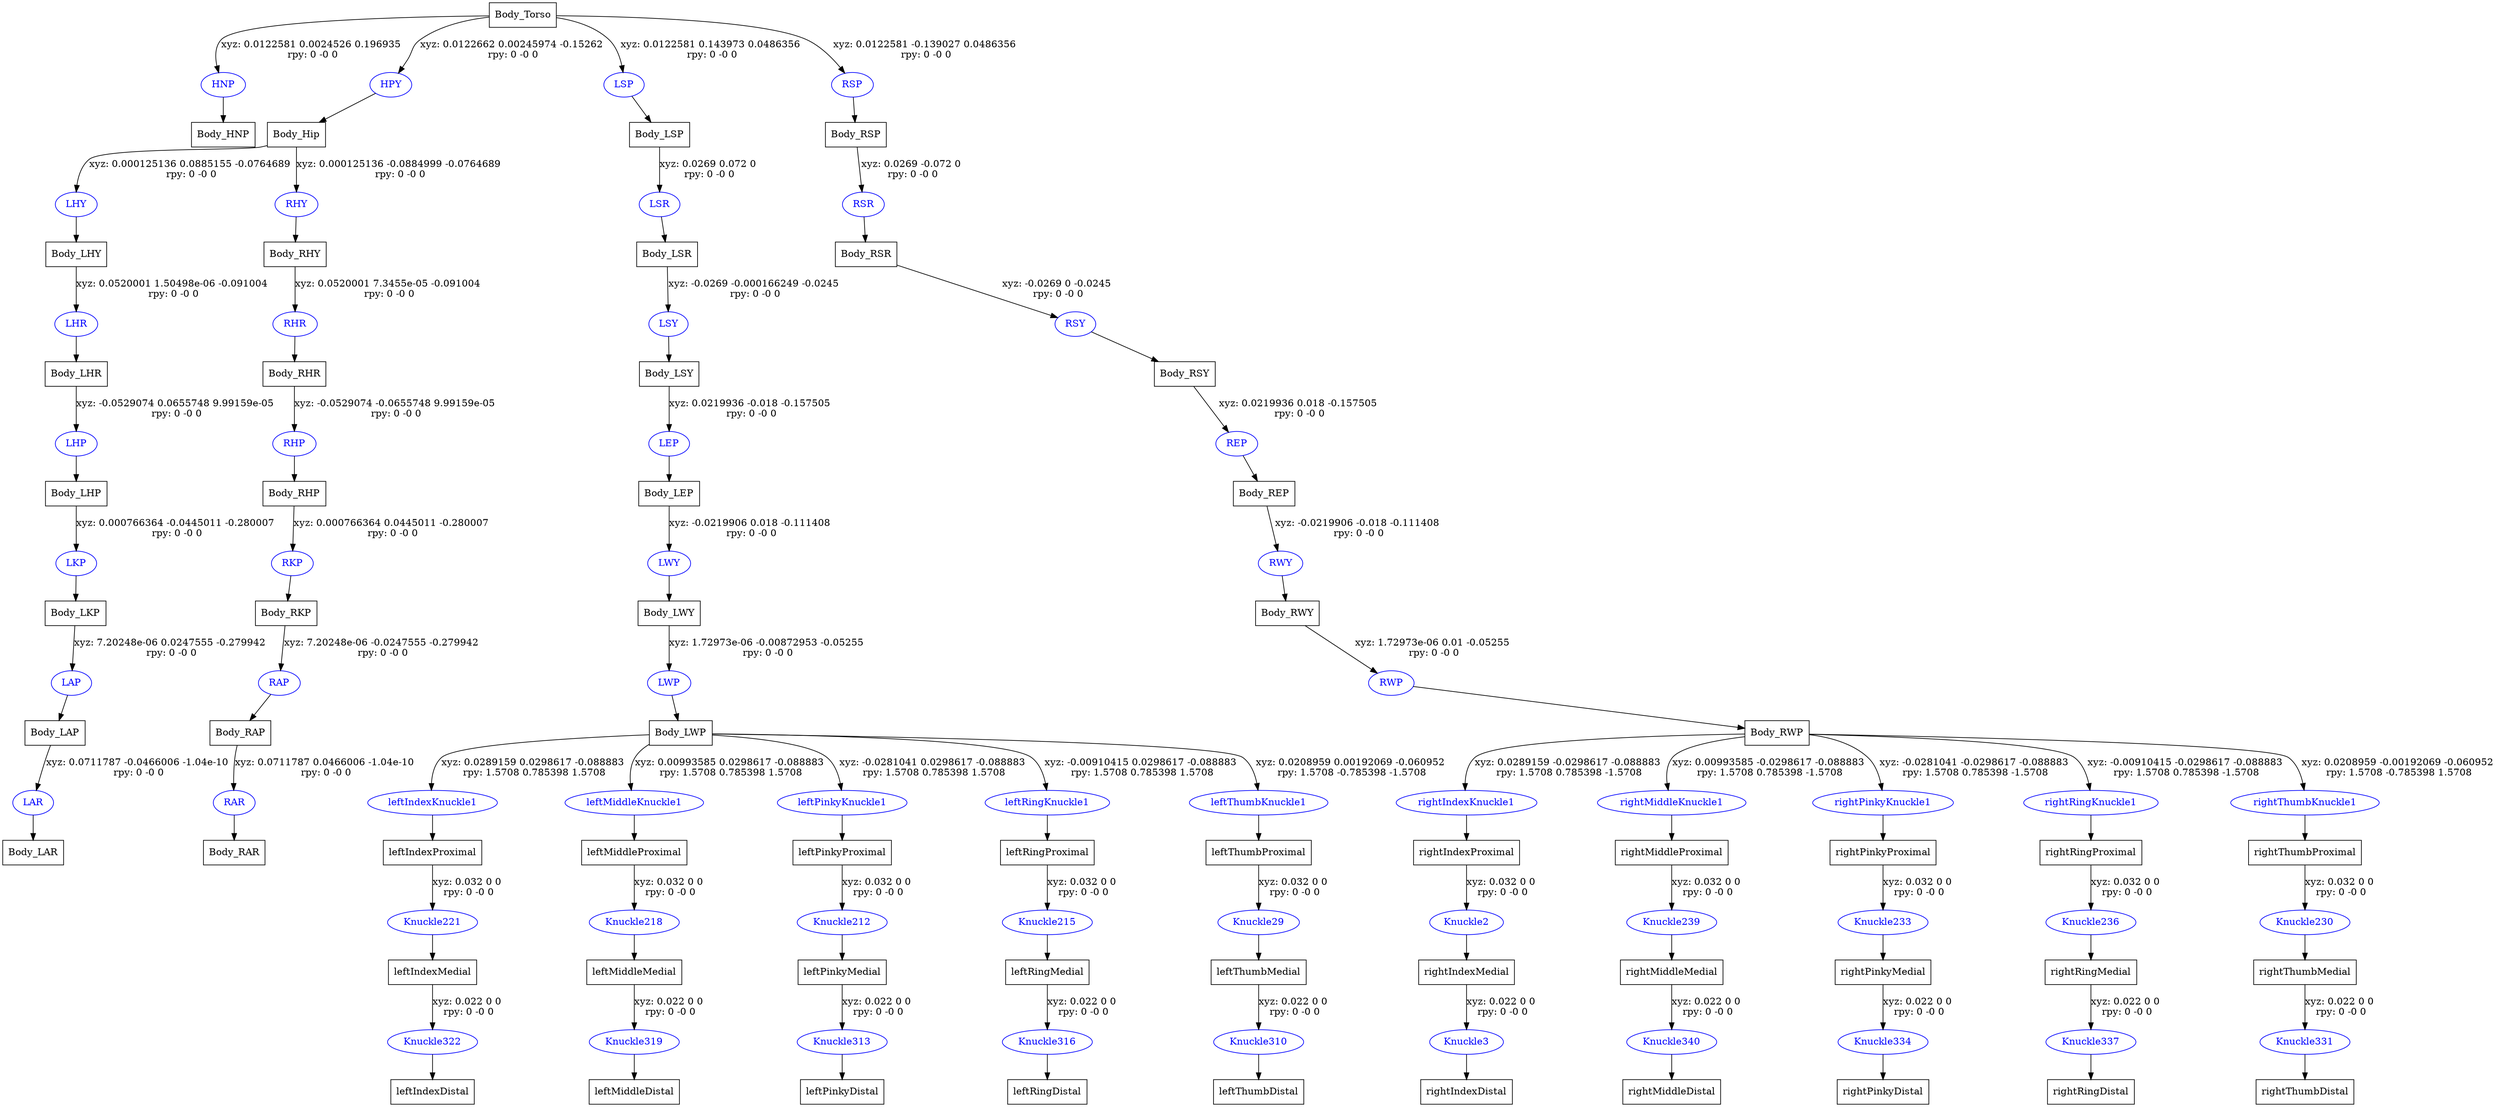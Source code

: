 digraph G {
node [shape=box];
"Body_Torso" [label="Body_Torso"];
"Body_HNP" [label="Body_HNP"];
"Body_Hip" [label="Body_Hip"];
"Body_LHY" [label="Body_LHY"];
"Body_LHR" [label="Body_LHR"];
"Body_LHP" [label="Body_LHP"];
"Body_LKP" [label="Body_LKP"];
"Body_LAP" [label="Body_LAP"];
"Body_LAR" [label="Body_LAR"];
"Body_RHY" [label="Body_RHY"];
"Body_RHR" [label="Body_RHR"];
"Body_RHP" [label="Body_RHP"];
"Body_RKP" [label="Body_RKP"];
"Body_RAP" [label="Body_RAP"];
"Body_RAR" [label="Body_RAR"];
"Body_LSP" [label="Body_LSP"];
"Body_LSR" [label="Body_LSR"];
"Body_LSY" [label="Body_LSY"];
"Body_LEP" [label="Body_LEP"];
"Body_LWY" [label="Body_LWY"];
"Body_LWP" [label="Body_LWP"];
"leftIndexProximal" [label="leftIndexProximal"];
"leftIndexMedial" [label="leftIndexMedial"];
"leftIndexDistal" [label="leftIndexDistal"];
"leftMiddleProximal" [label="leftMiddleProximal"];
"leftMiddleMedial" [label="leftMiddleMedial"];
"leftMiddleDistal" [label="leftMiddleDistal"];
"leftPinkyProximal" [label="leftPinkyProximal"];
"leftPinkyMedial" [label="leftPinkyMedial"];
"leftPinkyDistal" [label="leftPinkyDistal"];
"leftRingProximal" [label="leftRingProximal"];
"leftRingMedial" [label="leftRingMedial"];
"leftRingDistal" [label="leftRingDistal"];
"leftThumbProximal" [label="leftThumbProximal"];
"leftThumbMedial" [label="leftThumbMedial"];
"leftThumbDistal" [label="leftThumbDistal"];
"Body_RSP" [label="Body_RSP"];
"Body_RSR" [label="Body_RSR"];
"Body_RSY" [label="Body_RSY"];
"Body_REP" [label="Body_REP"];
"Body_RWY" [label="Body_RWY"];
"Body_RWP" [label="Body_RWP"];
"rightIndexProximal" [label="rightIndexProximal"];
"rightIndexMedial" [label="rightIndexMedial"];
"rightIndexDistal" [label="rightIndexDistal"];
"rightMiddleProximal" [label="rightMiddleProximal"];
"rightMiddleMedial" [label="rightMiddleMedial"];
"rightMiddleDistal" [label="rightMiddleDistal"];
"rightPinkyProximal" [label="rightPinkyProximal"];
"rightPinkyMedial" [label="rightPinkyMedial"];
"rightPinkyDistal" [label="rightPinkyDistal"];
"rightRingProximal" [label="rightRingProximal"];
"rightRingMedial" [label="rightRingMedial"];
"rightRingDistal" [label="rightRingDistal"];
"rightThumbProximal" [label="rightThumbProximal"];
"rightThumbMedial" [label="rightThumbMedial"];
"rightThumbDistal" [label="rightThumbDistal"];
node [shape=ellipse, color=blue, fontcolor=blue];
"Body_Torso" -> "HNP" [label="xyz: 0.0122581 0.0024526 0.196935 \nrpy: 0 -0 0"]
"HNP" -> "Body_HNP"
"Body_Torso" -> "HPY" [label="xyz: 0.0122662 0.00245974 -0.15262 \nrpy: 0 -0 0"]
"HPY" -> "Body_Hip"
"Body_Hip" -> "LHY" [label="xyz: 0.000125136 0.0885155 -0.0764689 \nrpy: 0 -0 0"]
"LHY" -> "Body_LHY"
"Body_LHY" -> "LHR" [label="xyz: 0.0520001 1.50498e-06 -0.091004 \nrpy: 0 -0 0"]
"LHR" -> "Body_LHR"
"Body_LHR" -> "LHP" [label="xyz: -0.0529074 0.0655748 9.99159e-05 \nrpy: 0 -0 0"]
"LHP" -> "Body_LHP"
"Body_LHP" -> "LKP" [label="xyz: 0.000766364 -0.0445011 -0.280007 \nrpy: 0 -0 0"]
"LKP" -> "Body_LKP"
"Body_LKP" -> "LAP" [label="xyz: 7.20248e-06 0.0247555 -0.279942 \nrpy: 0 -0 0"]
"LAP" -> "Body_LAP"
"Body_LAP" -> "LAR" [label="xyz: 0.0711787 -0.0466006 -1.04e-10 \nrpy: 0 -0 0"]
"LAR" -> "Body_LAR"
"Body_Hip" -> "RHY" [label="xyz: 0.000125136 -0.0884999 -0.0764689 \nrpy: 0 -0 0"]
"RHY" -> "Body_RHY"
"Body_RHY" -> "RHR" [label="xyz: 0.0520001 7.3455e-05 -0.091004 \nrpy: 0 -0 0"]
"RHR" -> "Body_RHR"
"Body_RHR" -> "RHP" [label="xyz: -0.0529074 -0.0655748 9.99159e-05 \nrpy: 0 -0 0"]
"RHP" -> "Body_RHP"
"Body_RHP" -> "RKP" [label="xyz: 0.000766364 0.0445011 -0.280007 \nrpy: 0 -0 0"]
"RKP" -> "Body_RKP"
"Body_RKP" -> "RAP" [label="xyz: 7.20248e-06 -0.0247555 -0.279942 \nrpy: 0 -0 0"]
"RAP" -> "Body_RAP"
"Body_RAP" -> "RAR" [label="xyz: 0.0711787 0.0466006 -1.04e-10 \nrpy: 0 -0 0"]
"RAR" -> "Body_RAR"
"Body_Torso" -> "LSP" [label="xyz: 0.0122581 0.143973 0.0486356 \nrpy: 0 -0 0"]
"LSP" -> "Body_LSP"
"Body_LSP" -> "LSR" [label="xyz: 0.0269 0.072 0 \nrpy: 0 -0 0"]
"LSR" -> "Body_LSR"
"Body_LSR" -> "LSY" [label="xyz: -0.0269 -0.000166249 -0.0245 \nrpy: 0 -0 0"]
"LSY" -> "Body_LSY"
"Body_LSY" -> "LEP" [label="xyz: 0.0219936 -0.018 -0.157505 \nrpy: 0 -0 0"]
"LEP" -> "Body_LEP"
"Body_LEP" -> "LWY" [label="xyz: -0.0219906 0.018 -0.111408 \nrpy: 0 -0 0"]
"LWY" -> "Body_LWY"
"Body_LWY" -> "LWP" [label="xyz: 1.72973e-06 -0.00872953 -0.05255 \nrpy: 0 -0 0"]
"LWP" -> "Body_LWP"
"Body_LWP" -> "leftIndexKnuckle1" [label="xyz: 0.0289159 0.0298617 -0.088883 \nrpy: 1.5708 0.785398 1.5708"]
"leftIndexKnuckle1" -> "leftIndexProximal"
"leftIndexProximal" -> "Knuckle221" [label="xyz: 0.032 0 0 \nrpy: 0 -0 0"]
"Knuckle221" -> "leftIndexMedial"
"leftIndexMedial" -> "Knuckle322" [label="xyz: 0.022 0 0 \nrpy: 0 -0 0"]
"Knuckle322" -> "leftIndexDistal"
"Body_LWP" -> "leftMiddleKnuckle1" [label="xyz: 0.00993585 0.0298617 -0.088883 \nrpy: 1.5708 0.785398 1.5708"]
"leftMiddleKnuckle1" -> "leftMiddleProximal"
"leftMiddleProximal" -> "Knuckle218" [label="xyz: 0.032 0 0 \nrpy: 0 -0 0"]
"Knuckle218" -> "leftMiddleMedial"
"leftMiddleMedial" -> "Knuckle319" [label="xyz: 0.022 0 0 \nrpy: 0 -0 0"]
"Knuckle319" -> "leftMiddleDistal"
"Body_LWP" -> "leftPinkyKnuckle1" [label="xyz: -0.0281041 0.0298617 -0.088883 \nrpy: 1.5708 0.785398 1.5708"]
"leftPinkyKnuckle1" -> "leftPinkyProximal"
"leftPinkyProximal" -> "Knuckle212" [label="xyz: 0.032 0 0 \nrpy: 0 -0 0"]
"Knuckle212" -> "leftPinkyMedial"
"leftPinkyMedial" -> "Knuckle313" [label="xyz: 0.022 0 0 \nrpy: 0 -0 0"]
"Knuckle313" -> "leftPinkyDistal"
"Body_LWP" -> "leftRingKnuckle1" [label="xyz: -0.00910415 0.0298617 -0.088883 \nrpy: 1.5708 0.785398 1.5708"]
"leftRingKnuckle1" -> "leftRingProximal"
"leftRingProximal" -> "Knuckle215" [label="xyz: 0.032 0 0 \nrpy: 0 -0 0"]
"Knuckle215" -> "leftRingMedial"
"leftRingMedial" -> "Knuckle316" [label="xyz: 0.022 0 0 \nrpy: 0 -0 0"]
"Knuckle316" -> "leftRingDistal"
"Body_LWP" -> "leftThumbKnuckle1" [label="xyz: 0.0208959 0.00192069 -0.060952 \nrpy: 1.5708 -0.785398 -1.5708"]
"leftThumbKnuckle1" -> "leftThumbProximal"
"leftThumbProximal" -> "Knuckle29" [label="xyz: 0.032 0 0 \nrpy: 0 -0 0"]
"Knuckle29" -> "leftThumbMedial"
"leftThumbMedial" -> "Knuckle310" [label="xyz: 0.022 0 0 \nrpy: 0 -0 0"]
"Knuckle310" -> "leftThumbDistal"
"Body_Torso" -> "RSP" [label="xyz: 0.0122581 -0.139027 0.0486356 \nrpy: 0 -0 0"]
"RSP" -> "Body_RSP"
"Body_RSP" -> "RSR" [label="xyz: 0.0269 -0.072 0 \nrpy: 0 -0 0"]
"RSR" -> "Body_RSR"
"Body_RSR" -> "RSY" [label="xyz: -0.0269 0 -0.0245 \nrpy: 0 -0 0"]
"RSY" -> "Body_RSY"
"Body_RSY" -> "REP" [label="xyz: 0.0219936 0.018 -0.157505 \nrpy: 0 -0 0"]
"REP" -> "Body_REP"
"Body_REP" -> "RWY" [label="xyz: -0.0219906 -0.018 -0.111408 \nrpy: 0 -0 0"]
"RWY" -> "Body_RWY"
"Body_RWY" -> "RWP" [label="xyz: 1.72973e-06 0.01 -0.05255 \nrpy: 0 -0 0"]
"RWP" -> "Body_RWP"
"Body_RWP" -> "rightIndexKnuckle1" [label="xyz: 0.0289159 -0.0298617 -0.088883 \nrpy: 1.5708 0.785398 -1.5708"]
"rightIndexKnuckle1" -> "rightIndexProximal"
"rightIndexProximal" -> "Knuckle2" [label="xyz: 0.032 0 0 \nrpy: 0 -0 0"]
"Knuckle2" -> "rightIndexMedial"
"rightIndexMedial" -> "Knuckle3" [label="xyz: 0.022 0 0 \nrpy: 0 -0 0"]
"Knuckle3" -> "rightIndexDistal"
"Body_RWP" -> "rightMiddleKnuckle1" [label="xyz: 0.00993585 -0.0298617 -0.088883 \nrpy: 1.5708 0.785398 -1.5708"]
"rightMiddleKnuckle1" -> "rightMiddleProximal"
"rightMiddleProximal" -> "Knuckle239" [label="xyz: 0.032 0 0 \nrpy: 0 -0 0"]
"Knuckle239" -> "rightMiddleMedial"
"rightMiddleMedial" -> "Knuckle340" [label="xyz: 0.022 0 0 \nrpy: 0 -0 0"]
"Knuckle340" -> "rightMiddleDistal"
"Body_RWP" -> "rightPinkyKnuckle1" [label="xyz: -0.0281041 -0.0298617 -0.088883 \nrpy: 1.5708 0.785398 -1.5708"]
"rightPinkyKnuckle1" -> "rightPinkyProximal"
"rightPinkyProximal" -> "Knuckle233" [label="xyz: 0.032 0 0 \nrpy: 0 -0 0"]
"Knuckle233" -> "rightPinkyMedial"
"rightPinkyMedial" -> "Knuckle334" [label="xyz: 0.022 0 0 \nrpy: 0 -0 0"]
"Knuckle334" -> "rightPinkyDistal"
"Body_RWP" -> "rightRingKnuckle1" [label="xyz: -0.00910415 -0.0298617 -0.088883 \nrpy: 1.5708 0.785398 -1.5708"]
"rightRingKnuckle1" -> "rightRingProximal"
"rightRingProximal" -> "Knuckle236" [label="xyz: 0.032 0 0 \nrpy: 0 -0 0"]
"Knuckle236" -> "rightRingMedial"
"rightRingMedial" -> "Knuckle337" [label="xyz: 0.022 0 0 \nrpy: 0 -0 0"]
"Knuckle337" -> "rightRingDistal"
"Body_RWP" -> "rightThumbKnuckle1" [label="xyz: 0.0208959 -0.00192069 -0.060952 \nrpy: 1.5708 -0.785398 1.5708"]
"rightThumbKnuckle1" -> "rightThumbProximal"
"rightThumbProximal" -> "Knuckle230" [label="xyz: 0.032 0 0 \nrpy: 0 -0 0"]
"Knuckle230" -> "rightThumbMedial"
"rightThumbMedial" -> "Knuckle331" [label="xyz: 0.022 0 0 \nrpy: 0 -0 0"]
"Knuckle331" -> "rightThumbDistal"
}
